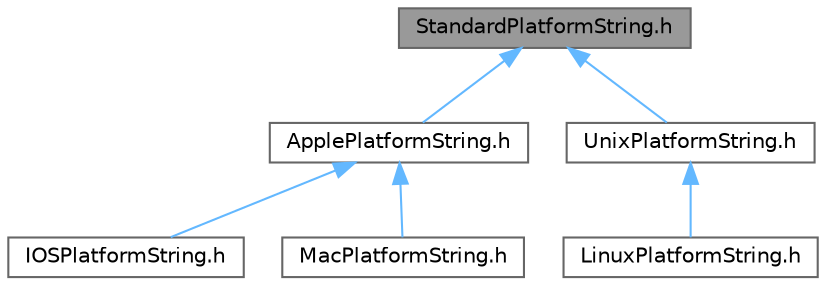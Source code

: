 digraph "StandardPlatformString.h"
{
 // INTERACTIVE_SVG=YES
 // LATEX_PDF_SIZE
  bgcolor="transparent";
  edge [fontname=Helvetica,fontsize=10,labelfontname=Helvetica,labelfontsize=10];
  node [fontname=Helvetica,fontsize=10,shape=box,height=0.2,width=0.4];
  Node1 [id="Node000001",label="StandardPlatformString.h",height=0.2,width=0.4,color="gray40", fillcolor="grey60", style="filled", fontcolor="black",tooltip=" "];
  Node1 -> Node2 [id="edge1_Node000001_Node000002",dir="back",color="steelblue1",style="solid",tooltip=" "];
  Node2 [id="Node000002",label="ApplePlatformString.h",height=0.2,width=0.4,color="grey40", fillcolor="white", style="filled",URL="$d9/d41/ApplePlatformString_8h.html",tooltip=" "];
  Node2 -> Node3 [id="edge2_Node000002_Node000003",dir="back",color="steelblue1",style="solid",tooltip=" "];
  Node3 [id="Node000003",label="IOSPlatformString.h",height=0.2,width=0.4,color="grey40", fillcolor="white", style="filled",URL="$d1/d17/IOSPlatformString_8h.html",tooltip=" "];
  Node2 -> Node4 [id="edge3_Node000002_Node000004",dir="back",color="steelblue1",style="solid",tooltip=" "];
  Node4 [id="Node000004",label="MacPlatformString.h",height=0.2,width=0.4,color="grey40", fillcolor="white", style="filled",URL="$d6/d31/MacPlatformString_8h.html",tooltip=" "];
  Node1 -> Node5 [id="edge4_Node000001_Node000005",dir="back",color="steelblue1",style="solid",tooltip=" "];
  Node5 [id="Node000005",label="UnixPlatformString.h",height=0.2,width=0.4,color="grey40", fillcolor="white", style="filled",URL="$d0/d78/UnixPlatformString_8h.html",tooltip=" "];
  Node5 -> Node6 [id="edge5_Node000005_Node000006",dir="back",color="steelblue1",style="solid",tooltip=" "];
  Node6 [id="Node000006",label="LinuxPlatformString.h",height=0.2,width=0.4,color="grey40", fillcolor="white", style="filled",URL="$d3/d7d/LinuxPlatformString_8h.html",tooltip=" "];
}
